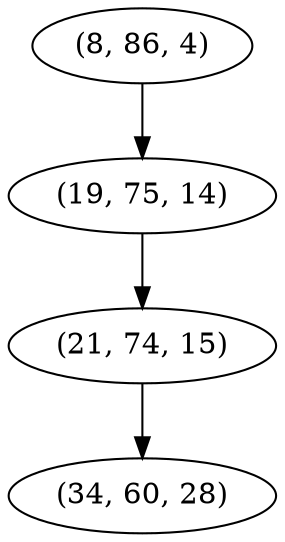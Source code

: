 digraph tree {
    "(8, 86, 4)";
    "(19, 75, 14)";
    "(21, 74, 15)";
    "(34, 60, 28)";
    "(8, 86, 4)" -> "(19, 75, 14)";
    "(19, 75, 14)" -> "(21, 74, 15)";
    "(21, 74, 15)" -> "(34, 60, 28)";
}
